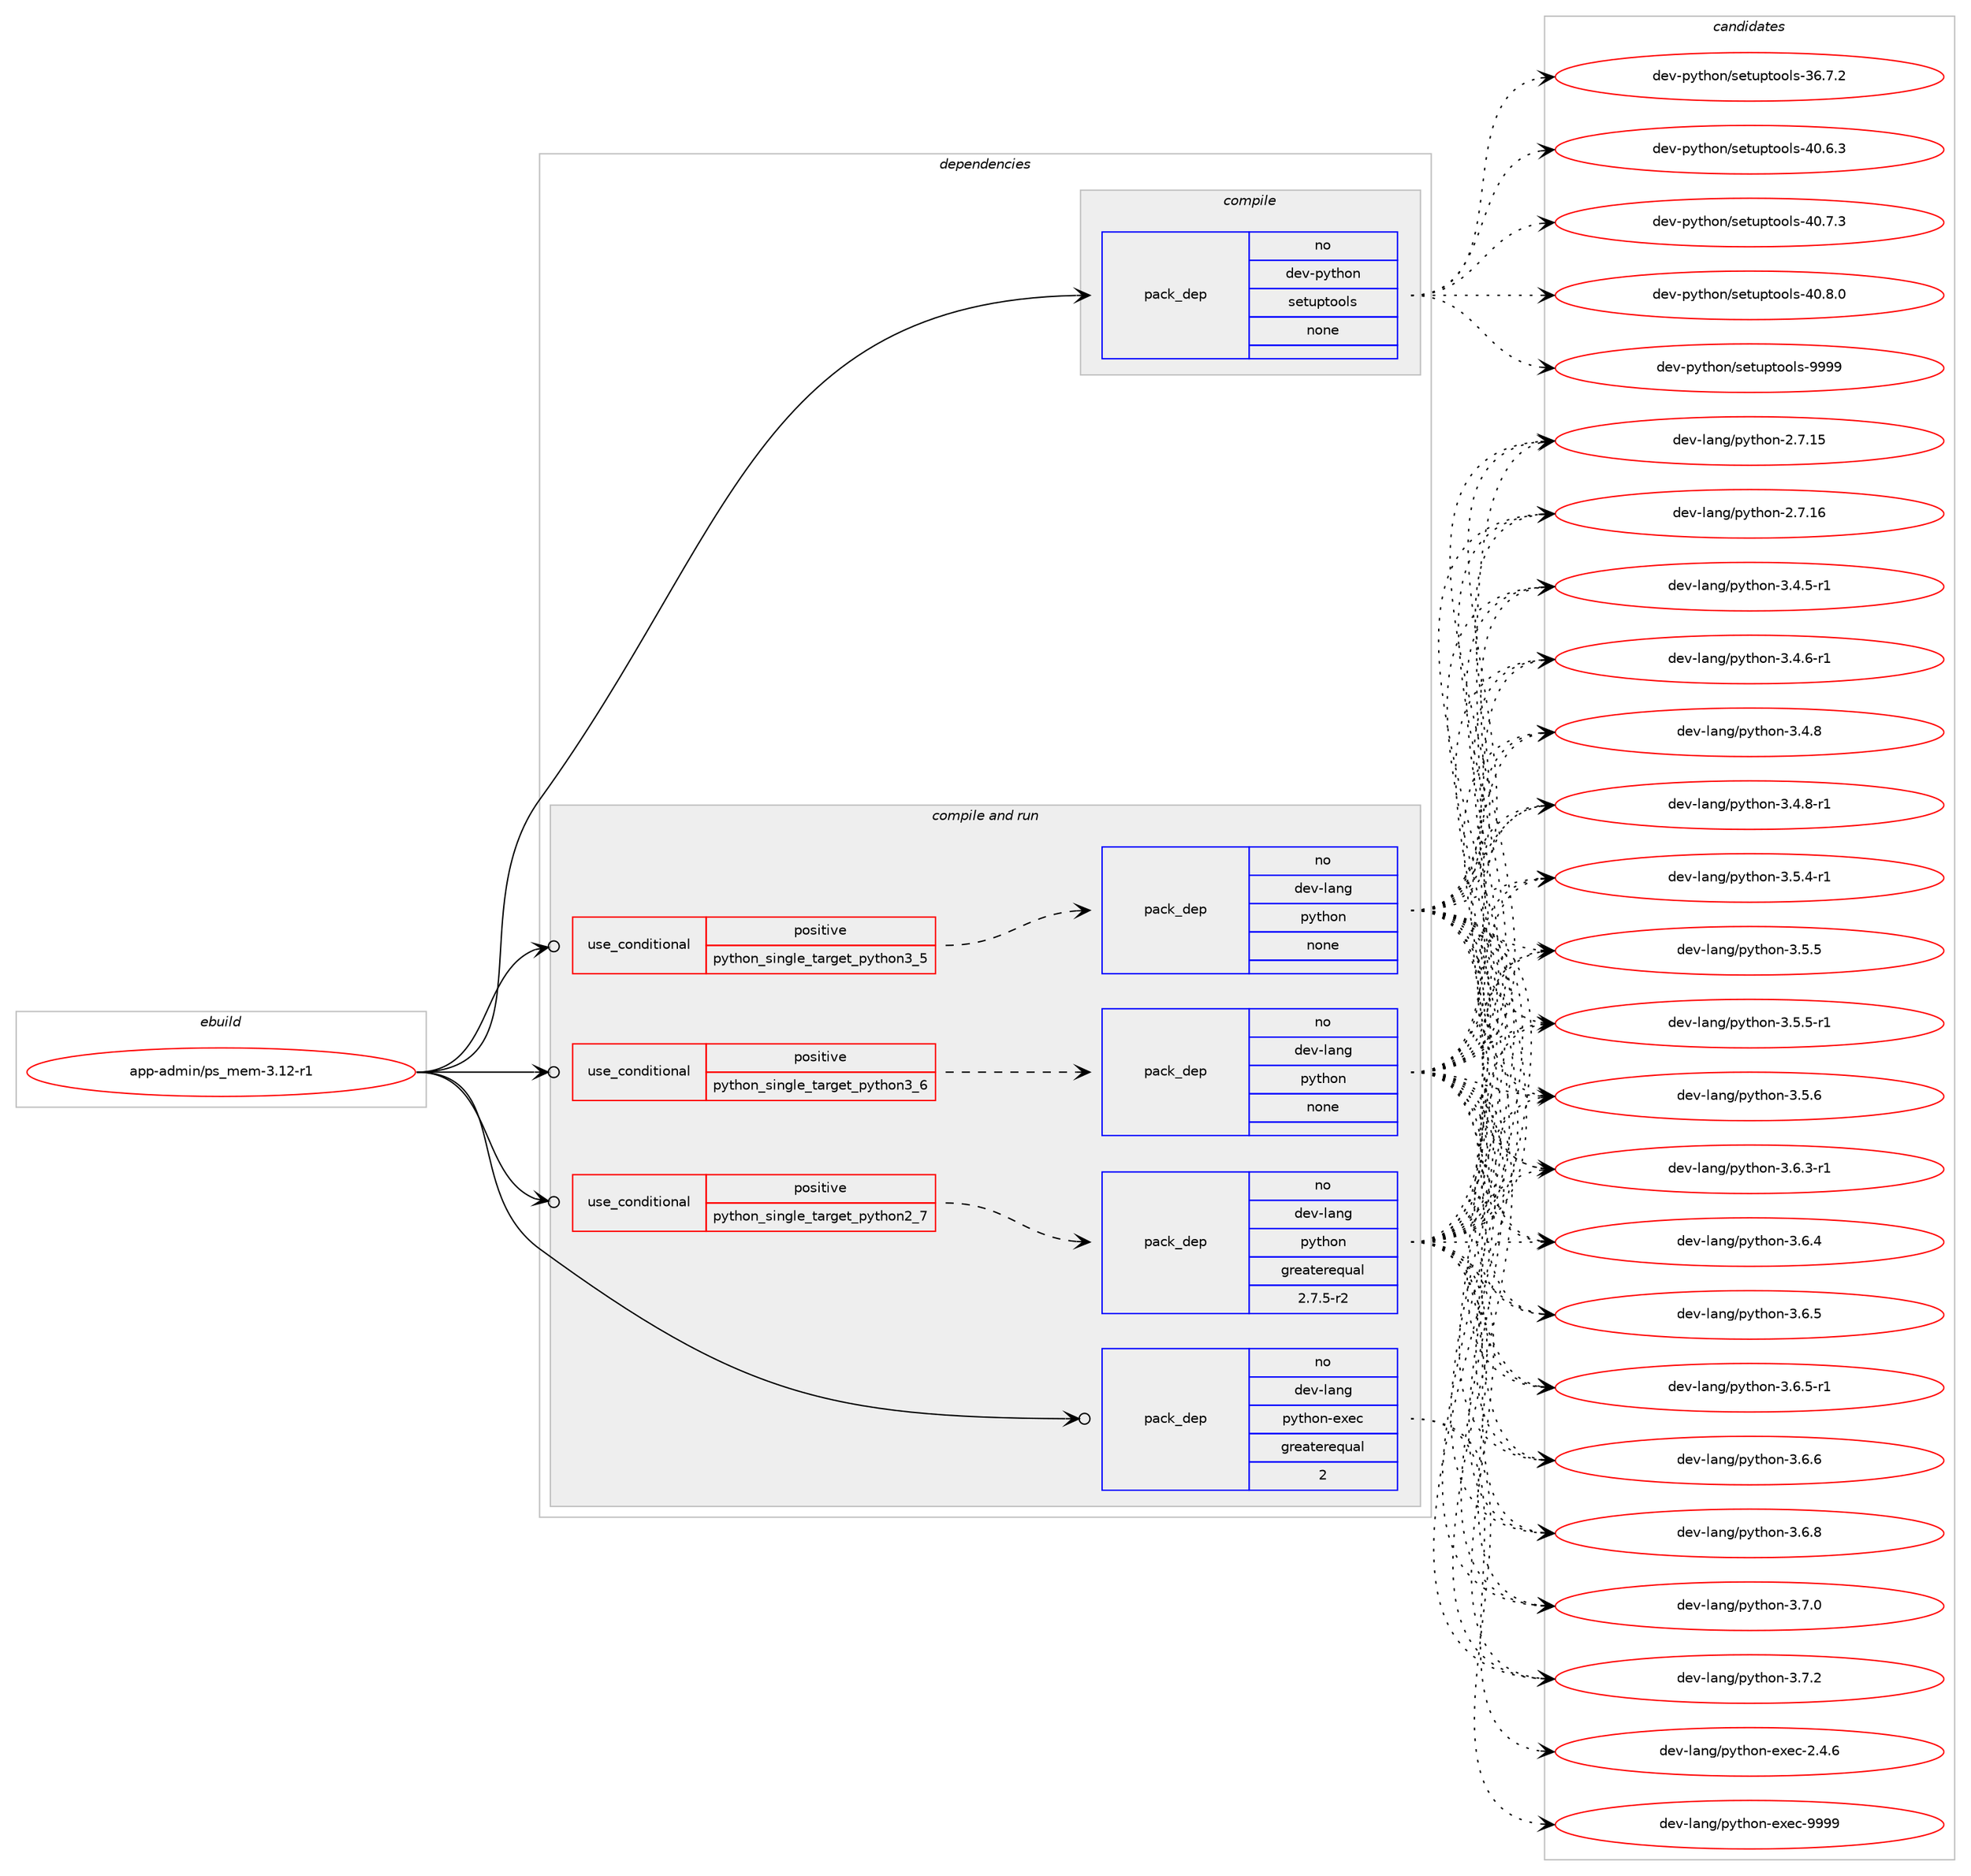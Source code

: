 digraph prolog {

# *************
# Graph options
# *************

newrank=true;
concentrate=true;
compound=true;
graph [rankdir=LR,fontname=Helvetica,fontsize=10,ranksep=1.5];#, ranksep=2.5, nodesep=0.2];
edge  [arrowhead=vee];
node  [fontname=Helvetica,fontsize=10];

# **********
# The ebuild
# **********

subgraph cluster_leftcol {
color=gray;
rank=same;
label=<<i>ebuild</i>>;
id [label="app-admin/ps_mem-3.12-r1", color=red, width=4, href="../app-admin/ps_mem-3.12-r1.svg"];
}

# ****************
# The dependencies
# ****************

subgraph cluster_midcol {
color=gray;
label=<<i>dependencies</i>>;
subgraph cluster_compile {
fillcolor="#eeeeee";
style=filled;
label=<<i>compile</i>>;
subgraph pack902143 {
dependency1267010 [label=<<TABLE BORDER="0" CELLBORDER="1" CELLSPACING="0" CELLPADDING="4" WIDTH="220"><TR><TD ROWSPAN="6" CELLPADDING="30">pack_dep</TD></TR><TR><TD WIDTH="110">no</TD></TR><TR><TD>dev-python</TD></TR><TR><TD>setuptools</TD></TR><TR><TD>none</TD></TR><TR><TD></TD></TR></TABLE>>, shape=none, color=blue];
}
id:e -> dependency1267010:w [weight=20,style="solid",arrowhead="vee"];
}
subgraph cluster_compileandrun {
fillcolor="#eeeeee";
style=filled;
label=<<i>compile and run</i>>;
subgraph cond345211 {
dependency1267011 [label=<<TABLE BORDER="0" CELLBORDER="1" CELLSPACING="0" CELLPADDING="4"><TR><TD ROWSPAN="3" CELLPADDING="10">use_conditional</TD></TR><TR><TD>positive</TD></TR><TR><TD>python_single_target_python2_7</TD></TR></TABLE>>, shape=none, color=red];
subgraph pack902144 {
dependency1267012 [label=<<TABLE BORDER="0" CELLBORDER="1" CELLSPACING="0" CELLPADDING="4" WIDTH="220"><TR><TD ROWSPAN="6" CELLPADDING="30">pack_dep</TD></TR><TR><TD WIDTH="110">no</TD></TR><TR><TD>dev-lang</TD></TR><TR><TD>python</TD></TR><TR><TD>greaterequal</TD></TR><TR><TD>2.7.5-r2</TD></TR></TABLE>>, shape=none, color=blue];
}
dependency1267011:e -> dependency1267012:w [weight=20,style="dashed",arrowhead="vee"];
}
id:e -> dependency1267011:w [weight=20,style="solid",arrowhead="odotvee"];
subgraph cond345212 {
dependency1267013 [label=<<TABLE BORDER="0" CELLBORDER="1" CELLSPACING="0" CELLPADDING="4"><TR><TD ROWSPAN="3" CELLPADDING="10">use_conditional</TD></TR><TR><TD>positive</TD></TR><TR><TD>python_single_target_python3_5</TD></TR></TABLE>>, shape=none, color=red];
subgraph pack902145 {
dependency1267014 [label=<<TABLE BORDER="0" CELLBORDER="1" CELLSPACING="0" CELLPADDING="4" WIDTH="220"><TR><TD ROWSPAN="6" CELLPADDING="30">pack_dep</TD></TR><TR><TD WIDTH="110">no</TD></TR><TR><TD>dev-lang</TD></TR><TR><TD>python</TD></TR><TR><TD>none</TD></TR><TR><TD></TD></TR></TABLE>>, shape=none, color=blue];
}
dependency1267013:e -> dependency1267014:w [weight=20,style="dashed",arrowhead="vee"];
}
id:e -> dependency1267013:w [weight=20,style="solid",arrowhead="odotvee"];
subgraph cond345213 {
dependency1267015 [label=<<TABLE BORDER="0" CELLBORDER="1" CELLSPACING="0" CELLPADDING="4"><TR><TD ROWSPAN="3" CELLPADDING="10">use_conditional</TD></TR><TR><TD>positive</TD></TR><TR><TD>python_single_target_python3_6</TD></TR></TABLE>>, shape=none, color=red];
subgraph pack902146 {
dependency1267016 [label=<<TABLE BORDER="0" CELLBORDER="1" CELLSPACING="0" CELLPADDING="4" WIDTH="220"><TR><TD ROWSPAN="6" CELLPADDING="30">pack_dep</TD></TR><TR><TD WIDTH="110">no</TD></TR><TR><TD>dev-lang</TD></TR><TR><TD>python</TD></TR><TR><TD>none</TD></TR><TR><TD></TD></TR></TABLE>>, shape=none, color=blue];
}
dependency1267015:e -> dependency1267016:w [weight=20,style="dashed",arrowhead="vee"];
}
id:e -> dependency1267015:w [weight=20,style="solid",arrowhead="odotvee"];
subgraph pack902147 {
dependency1267017 [label=<<TABLE BORDER="0" CELLBORDER="1" CELLSPACING="0" CELLPADDING="4" WIDTH="220"><TR><TD ROWSPAN="6" CELLPADDING="30">pack_dep</TD></TR><TR><TD WIDTH="110">no</TD></TR><TR><TD>dev-lang</TD></TR><TR><TD>python-exec</TD></TR><TR><TD>greaterequal</TD></TR><TR><TD>2</TD></TR></TABLE>>, shape=none, color=blue];
}
id:e -> dependency1267017:w [weight=20,style="solid",arrowhead="odotvee"];
}
subgraph cluster_run {
fillcolor="#eeeeee";
style=filled;
label=<<i>run</i>>;
}
}

# **************
# The candidates
# **************

subgraph cluster_choices {
rank=same;
color=gray;
label=<<i>candidates</i>>;

subgraph choice902143 {
color=black;
nodesep=1;
choice100101118451121211161041111104711510111611711211611111110811545515446554650 [label="dev-python/setuptools-36.7.2", color=red, width=4,href="../dev-python/setuptools-36.7.2.svg"];
choice100101118451121211161041111104711510111611711211611111110811545524846544651 [label="dev-python/setuptools-40.6.3", color=red, width=4,href="../dev-python/setuptools-40.6.3.svg"];
choice100101118451121211161041111104711510111611711211611111110811545524846554651 [label="dev-python/setuptools-40.7.3", color=red, width=4,href="../dev-python/setuptools-40.7.3.svg"];
choice100101118451121211161041111104711510111611711211611111110811545524846564648 [label="dev-python/setuptools-40.8.0", color=red, width=4,href="../dev-python/setuptools-40.8.0.svg"];
choice10010111845112121116104111110471151011161171121161111111081154557575757 [label="dev-python/setuptools-9999", color=red, width=4,href="../dev-python/setuptools-9999.svg"];
dependency1267010:e -> choice100101118451121211161041111104711510111611711211611111110811545515446554650:w [style=dotted,weight="100"];
dependency1267010:e -> choice100101118451121211161041111104711510111611711211611111110811545524846544651:w [style=dotted,weight="100"];
dependency1267010:e -> choice100101118451121211161041111104711510111611711211611111110811545524846554651:w [style=dotted,weight="100"];
dependency1267010:e -> choice100101118451121211161041111104711510111611711211611111110811545524846564648:w [style=dotted,weight="100"];
dependency1267010:e -> choice10010111845112121116104111110471151011161171121161111111081154557575757:w [style=dotted,weight="100"];
}
subgraph choice902144 {
color=black;
nodesep=1;
choice10010111845108971101034711212111610411111045504655464953 [label="dev-lang/python-2.7.15", color=red, width=4,href="../dev-lang/python-2.7.15.svg"];
choice10010111845108971101034711212111610411111045504655464954 [label="dev-lang/python-2.7.16", color=red, width=4,href="../dev-lang/python-2.7.16.svg"];
choice1001011184510897110103471121211161041111104551465246534511449 [label="dev-lang/python-3.4.5-r1", color=red, width=4,href="../dev-lang/python-3.4.5-r1.svg"];
choice1001011184510897110103471121211161041111104551465246544511449 [label="dev-lang/python-3.4.6-r1", color=red, width=4,href="../dev-lang/python-3.4.6-r1.svg"];
choice100101118451089711010347112121116104111110455146524656 [label="dev-lang/python-3.4.8", color=red, width=4,href="../dev-lang/python-3.4.8.svg"];
choice1001011184510897110103471121211161041111104551465246564511449 [label="dev-lang/python-3.4.8-r1", color=red, width=4,href="../dev-lang/python-3.4.8-r1.svg"];
choice1001011184510897110103471121211161041111104551465346524511449 [label="dev-lang/python-3.5.4-r1", color=red, width=4,href="../dev-lang/python-3.5.4-r1.svg"];
choice100101118451089711010347112121116104111110455146534653 [label="dev-lang/python-3.5.5", color=red, width=4,href="../dev-lang/python-3.5.5.svg"];
choice1001011184510897110103471121211161041111104551465346534511449 [label="dev-lang/python-3.5.5-r1", color=red, width=4,href="../dev-lang/python-3.5.5-r1.svg"];
choice100101118451089711010347112121116104111110455146534654 [label="dev-lang/python-3.5.6", color=red, width=4,href="../dev-lang/python-3.5.6.svg"];
choice1001011184510897110103471121211161041111104551465446514511449 [label="dev-lang/python-3.6.3-r1", color=red, width=4,href="../dev-lang/python-3.6.3-r1.svg"];
choice100101118451089711010347112121116104111110455146544652 [label="dev-lang/python-3.6.4", color=red, width=4,href="../dev-lang/python-3.6.4.svg"];
choice100101118451089711010347112121116104111110455146544653 [label="dev-lang/python-3.6.5", color=red, width=4,href="../dev-lang/python-3.6.5.svg"];
choice1001011184510897110103471121211161041111104551465446534511449 [label="dev-lang/python-3.6.5-r1", color=red, width=4,href="../dev-lang/python-3.6.5-r1.svg"];
choice100101118451089711010347112121116104111110455146544654 [label="dev-lang/python-3.6.6", color=red, width=4,href="../dev-lang/python-3.6.6.svg"];
choice100101118451089711010347112121116104111110455146544656 [label="dev-lang/python-3.6.8", color=red, width=4,href="../dev-lang/python-3.6.8.svg"];
choice100101118451089711010347112121116104111110455146554648 [label="dev-lang/python-3.7.0", color=red, width=4,href="../dev-lang/python-3.7.0.svg"];
choice100101118451089711010347112121116104111110455146554650 [label="dev-lang/python-3.7.2", color=red, width=4,href="../dev-lang/python-3.7.2.svg"];
dependency1267012:e -> choice10010111845108971101034711212111610411111045504655464953:w [style=dotted,weight="100"];
dependency1267012:e -> choice10010111845108971101034711212111610411111045504655464954:w [style=dotted,weight="100"];
dependency1267012:e -> choice1001011184510897110103471121211161041111104551465246534511449:w [style=dotted,weight="100"];
dependency1267012:e -> choice1001011184510897110103471121211161041111104551465246544511449:w [style=dotted,weight="100"];
dependency1267012:e -> choice100101118451089711010347112121116104111110455146524656:w [style=dotted,weight="100"];
dependency1267012:e -> choice1001011184510897110103471121211161041111104551465246564511449:w [style=dotted,weight="100"];
dependency1267012:e -> choice1001011184510897110103471121211161041111104551465346524511449:w [style=dotted,weight="100"];
dependency1267012:e -> choice100101118451089711010347112121116104111110455146534653:w [style=dotted,weight="100"];
dependency1267012:e -> choice1001011184510897110103471121211161041111104551465346534511449:w [style=dotted,weight="100"];
dependency1267012:e -> choice100101118451089711010347112121116104111110455146534654:w [style=dotted,weight="100"];
dependency1267012:e -> choice1001011184510897110103471121211161041111104551465446514511449:w [style=dotted,weight="100"];
dependency1267012:e -> choice100101118451089711010347112121116104111110455146544652:w [style=dotted,weight="100"];
dependency1267012:e -> choice100101118451089711010347112121116104111110455146544653:w [style=dotted,weight="100"];
dependency1267012:e -> choice1001011184510897110103471121211161041111104551465446534511449:w [style=dotted,weight="100"];
dependency1267012:e -> choice100101118451089711010347112121116104111110455146544654:w [style=dotted,weight="100"];
dependency1267012:e -> choice100101118451089711010347112121116104111110455146544656:w [style=dotted,weight="100"];
dependency1267012:e -> choice100101118451089711010347112121116104111110455146554648:w [style=dotted,weight="100"];
dependency1267012:e -> choice100101118451089711010347112121116104111110455146554650:w [style=dotted,weight="100"];
}
subgraph choice902145 {
color=black;
nodesep=1;
choice10010111845108971101034711212111610411111045504655464953 [label="dev-lang/python-2.7.15", color=red, width=4,href="../dev-lang/python-2.7.15.svg"];
choice10010111845108971101034711212111610411111045504655464954 [label="dev-lang/python-2.7.16", color=red, width=4,href="../dev-lang/python-2.7.16.svg"];
choice1001011184510897110103471121211161041111104551465246534511449 [label="dev-lang/python-3.4.5-r1", color=red, width=4,href="../dev-lang/python-3.4.5-r1.svg"];
choice1001011184510897110103471121211161041111104551465246544511449 [label="dev-lang/python-3.4.6-r1", color=red, width=4,href="../dev-lang/python-3.4.6-r1.svg"];
choice100101118451089711010347112121116104111110455146524656 [label="dev-lang/python-3.4.8", color=red, width=4,href="../dev-lang/python-3.4.8.svg"];
choice1001011184510897110103471121211161041111104551465246564511449 [label="dev-lang/python-3.4.8-r1", color=red, width=4,href="../dev-lang/python-3.4.8-r1.svg"];
choice1001011184510897110103471121211161041111104551465346524511449 [label="dev-lang/python-3.5.4-r1", color=red, width=4,href="../dev-lang/python-3.5.4-r1.svg"];
choice100101118451089711010347112121116104111110455146534653 [label="dev-lang/python-3.5.5", color=red, width=4,href="../dev-lang/python-3.5.5.svg"];
choice1001011184510897110103471121211161041111104551465346534511449 [label="dev-lang/python-3.5.5-r1", color=red, width=4,href="../dev-lang/python-3.5.5-r1.svg"];
choice100101118451089711010347112121116104111110455146534654 [label="dev-lang/python-3.5.6", color=red, width=4,href="../dev-lang/python-3.5.6.svg"];
choice1001011184510897110103471121211161041111104551465446514511449 [label="dev-lang/python-3.6.3-r1", color=red, width=4,href="../dev-lang/python-3.6.3-r1.svg"];
choice100101118451089711010347112121116104111110455146544652 [label="dev-lang/python-3.6.4", color=red, width=4,href="../dev-lang/python-3.6.4.svg"];
choice100101118451089711010347112121116104111110455146544653 [label="dev-lang/python-3.6.5", color=red, width=4,href="../dev-lang/python-3.6.5.svg"];
choice1001011184510897110103471121211161041111104551465446534511449 [label="dev-lang/python-3.6.5-r1", color=red, width=4,href="../dev-lang/python-3.6.5-r1.svg"];
choice100101118451089711010347112121116104111110455146544654 [label="dev-lang/python-3.6.6", color=red, width=4,href="../dev-lang/python-3.6.6.svg"];
choice100101118451089711010347112121116104111110455146544656 [label="dev-lang/python-3.6.8", color=red, width=4,href="../dev-lang/python-3.6.8.svg"];
choice100101118451089711010347112121116104111110455146554648 [label="dev-lang/python-3.7.0", color=red, width=4,href="../dev-lang/python-3.7.0.svg"];
choice100101118451089711010347112121116104111110455146554650 [label="dev-lang/python-3.7.2", color=red, width=4,href="../dev-lang/python-3.7.2.svg"];
dependency1267014:e -> choice10010111845108971101034711212111610411111045504655464953:w [style=dotted,weight="100"];
dependency1267014:e -> choice10010111845108971101034711212111610411111045504655464954:w [style=dotted,weight="100"];
dependency1267014:e -> choice1001011184510897110103471121211161041111104551465246534511449:w [style=dotted,weight="100"];
dependency1267014:e -> choice1001011184510897110103471121211161041111104551465246544511449:w [style=dotted,weight="100"];
dependency1267014:e -> choice100101118451089711010347112121116104111110455146524656:w [style=dotted,weight="100"];
dependency1267014:e -> choice1001011184510897110103471121211161041111104551465246564511449:w [style=dotted,weight="100"];
dependency1267014:e -> choice1001011184510897110103471121211161041111104551465346524511449:w [style=dotted,weight="100"];
dependency1267014:e -> choice100101118451089711010347112121116104111110455146534653:w [style=dotted,weight="100"];
dependency1267014:e -> choice1001011184510897110103471121211161041111104551465346534511449:w [style=dotted,weight="100"];
dependency1267014:e -> choice100101118451089711010347112121116104111110455146534654:w [style=dotted,weight="100"];
dependency1267014:e -> choice1001011184510897110103471121211161041111104551465446514511449:w [style=dotted,weight="100"];
dependency1267014:e -> choice100101118451089711010347112121116104111110455146544652:w [style=dotted,weight="100"];
dependency1267014:e -> choice100101118451089711010347112121116104111110455146544653:w [style=dotted,weight="100"];
dependency1267014:e -> choice1001011184510897110103471121211161041111104551465446534511449:w [style=dotted,weight="100"];
dependency1267014:e -> choice100101118451089711010347112121116104111110455146544654:w [style=dotted,weight="100"];
dependency1267014:e -> choice100101118451089711010347112121116104111110455146544656:w [style=dotted,weight="100"];
dependency1267014:e -> choice100101118451089711010347112121116104111110455146554648:w [style=dotted,weight="100"];
dependency1267014:e -> choice100101118451089711010347112121116104111110455146554650:w [style=dotted,weight="100"];
}
subgraph choice902146 {
color=black;
nodesep=1;
choice10010111845108971101034711212111610411111045504655464953 [label="dev-lang/python-2.7.15", color=red, width=4,href="../dev-lang/python-2.7.15.svg"];
choice10010111845108971101034711212111610411111045504655464954 [label="dev-lang/python-2.7.16", color=red, width=4,href="../dev-lang/python-2.7.16.svg"];
choice1001011184510897110103471121211161041111104551465246534511449 [label="dev-lang/python-3.4.5-r1", color=red, width=4,href="../dev-lang/python-3.4.5-r1.svg"];
choice1001011184510897110103471121211161041111104551465246544511449 [label="dev-lang/python-3.4.6-r1", color=red, width=4,href="../dev-lang/python-3.4.6-r1.svg"];
choice100101118451089711010347112121116104111110455146524656 [label="dev-lang/python-3.4.8", color=red, width=4,href="../dev-lang/python-3.4.8.svg"];
choice1001011184510897110103471121211161041111104551465246564511449 [label="dev-lang/python-3.4.8-r1", color=red, width=4,href="../dev-lang/python-3.4.8-r1.svg"];
choice1001011184510897110103471121211161041111104551465346524511449 [label="dev-lang/python-3.5.4-r1", color=red, width=4,href="../dev-lang/python-3.5.4-r1.svg"];
choice100101118451089711010347112121116104111110455146534653 [label="dev-lang/python-3.5.5", color=red, width=4,href="../dev-lang/python-3.5.5.svg"];
choice1001011184510897110103471121211161041111104551465346534511449 [label="dev-lang/python-3.5.5-r1", color=red, width=4,href="../dev-lang/python-3.5.5-r1.svg"];
choice100101118451089711010347112121116104111110455146534654 [label="dev-lang/python-3.5.6", color=red, width=4,href="../dev-lang/python-3.5.6.svg"];
choice1001011184510897110103471121211161041111104551465446514511449 [label="dev-lang/python-3.6.3-r1", color=red, width=4,href="../dev-lang/python-3.6.3-r1.svg"];
choice100101118451089711010347112121116104111110455146544652 [label="dev-lang/python-3.6.4", color=red, width=4,href="../dev-lang/python-3.6.4.svg"];
choice100101118451089711010347112121116104111110455146544653 [label="dev-lang/python-3.6.5", color=red, width=4,href="../dev-lang/python-3.6.5.svg"];
choice1001011184510897110103471121211161041111104551465446534511449 [label="dev-lang/python-3.6.5-r1", color=red, width=4,href="../dev-lang/python-3.6.5-r1.svg"];
choice100101118451089711010347112121116104111110455146544654 [label="dev-lang/python-3.6.6", color=red, width=4,href="../dev-lang/python-3.6.6.svg"];
choice100101118451089711010347112121116104111110455146544656 [label="dev-lang/python-3.6.8", color=red, width=4,href="../dev-lang/python-3.6.8.svg"];
choice100101118451089711010347112121116104111110455146554648 [label="dev-lang/python-3.7.0", color=red, width=4,href="../dev-lang/python-3.7.0.svg"];
choice100101118451089711010347112121116104111110455146554650 [label="dev-lang/python-3.7.2", color=red, width=4,href="../dev-lang/python-3.7.2.svg"];
dependency1267016:e -> choice10010111845108971101034711212111610411111045504655464953:w [style=dotted,weight="100"];
dependency1267016:e -> choice10010111845108971101034711212111610411111045504655464954:w [style=dotted,weight="100"];
dependency1267016:e -> choice1001011184510897110103471121211161041111104551465246534511449:w [style=dotted,weight="100"];
dependency1267016:e -> choice1001011184510897110103471121211161041111104551465246544511449:w [style=dotted,weight="100"];
dependency1267016:e -> choice100101118451089711010347112121116104111110455146524656:w [style=dotted,weight="100"];
dependency1267016:e -> choice1001011184510897110103471121211161041111104551465246564511449:w [style=dotted,weight="100"];
dependency1267016:e -> choice1001011184510897110103471121211161041111104551465346524511449:w [style=dotted,weight="100"];
dependency1267016:e -> choice100101118451089711010347112121116104111110455146534653:w [style=dotted,weight="100"];
dependency1267016:e -> choice1001011184510897110103471121211161041111104551465346534511449:w [style=dotted,weight="100"];
dependency1267016:e -> choice100101118451089711010347112121116104111110455146534654:w [style=dotted,weight="100"];
dependency1267016:e -> choice1001011184510897110103471121211161041111104551465446514511449:w [style=dotted,weight="100"];
dependency1267016:e -> choice100101118451089711010347112121116104111110455146544652:w [style=dotted,weight="100"];
dependency1267016:e -> choice100101118451089711010347112121116104111110455146544653:w [style=dotted,weight="100"];
dependency1267016:e -> choice1001011184510897110103471121211161041111104551465446534511449:w [style=dotted,weight="100"];
dependency1267016:e -> choice100101118451089711010347112121116104111110455146544654:w [style=dotted,weight="100"];
dependency1267016:e -> choice100101118451089711010347112121116104111110455146544656:w [style=dotted,weight="100"];
dependency1267016:e -> choice100101118451089711010347112121116104111110455146554648:w [style=dotted,weight="100"];
dependency1267016:e -> choice100101118451089711010347112121116104111110455146554650:w [style=dotted,weight="100"];
}
subgraph choice902147 {
color=black;
nodesep=1;
choice1001011184510897110103471121211161041111104510112010199455046524654 [label="dev-lang/python-exec-2.4.6", color=red, width=4,href="../dev-lang/python-exec-2.4.6.svg"];
choice10010111845108971101034711212111610411111045101120101994557575757 [label="dev-lang/python-exec-9999", color=red, width=4,href="../dev-lang/python-exec-9999.svg"];
dependency1267017:e -> choice1001011184510897110103471121211161041111104510112010199455046524654:w [style=dotted,weight="100"];
dependency1267017:e -> choice10010111845108971101034711212111610411111045101120101994557575757:w [style=dotted,weight="100"];
}
}

}
